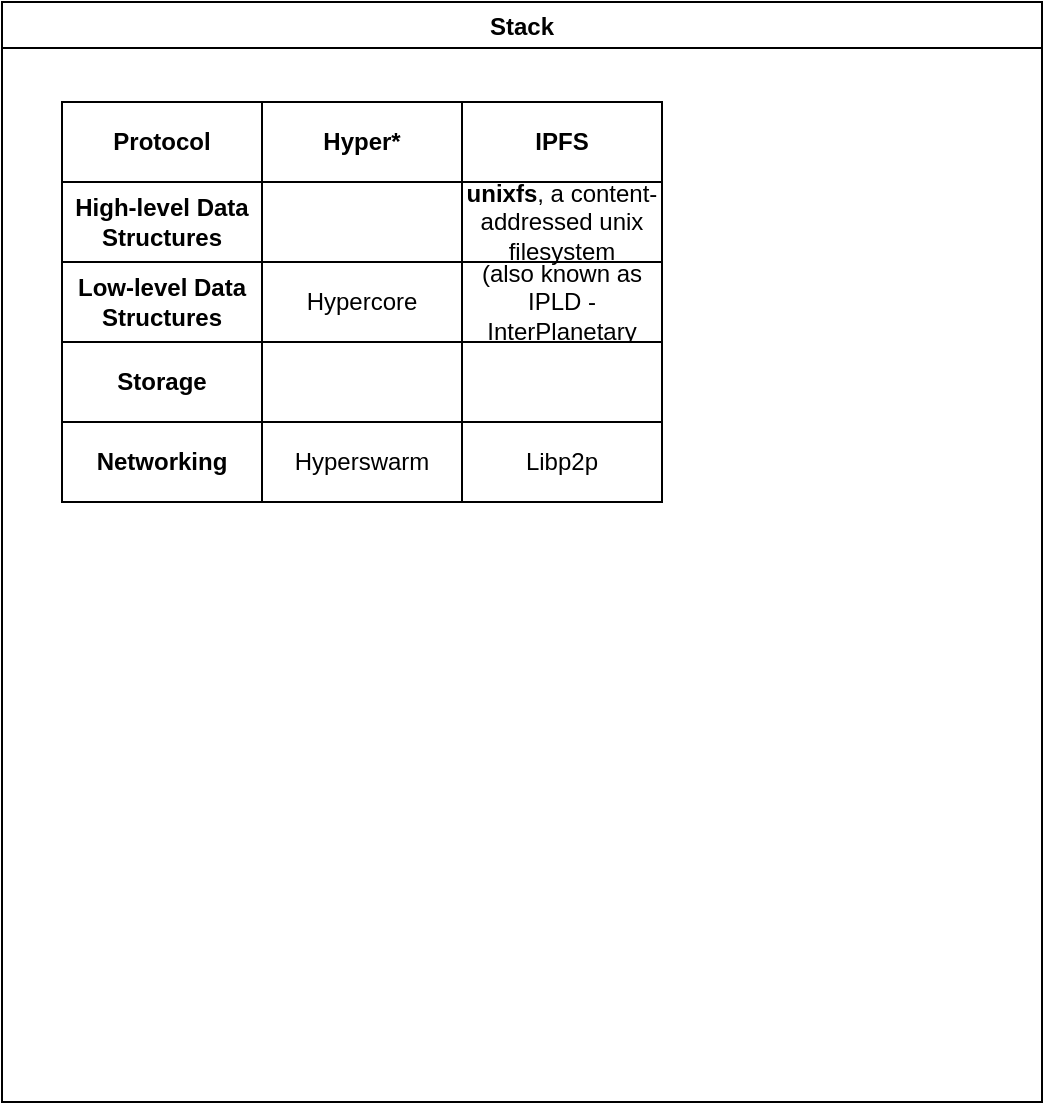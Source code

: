 <mxfile version="20.2.2" type="github">
  <diagram id="uun_jjjuWUNww76_Udy4" name="Page-1">
    <mxGraphModel dx="964" dy="734" grid="1" gridSize="10" guides="1" tooltips="1" connect="1" arrows="1" fold="1" page="1" pageScale="1" pageWidth="827" pageHeight="1169" math="0" shadow="0">
      <root>
        <mxCell id="0" />
        <mxCell id="1" parent="0" />
        <mxCell id="2KaCRzUMMeswWlVjjDwV-10" value="Stack" style="swimlane;" parent="1" vertex="1">
          <mxGeometry x="60" y="60" width="520" height="550" as="geometry" />
        </mxCell>
        <mxCell id="2KaCRzUMMeswWlVjjDwV-4" value="Hyper*" style="whiteSpace=wrap;html=1;align=center;fontStyle=1" parent="2KaCRzUMMeswWlVjjDwV-10" vertex="1">
          <mxGeometry x="130" y="50" width="100" height="40" as="geometry" />
        </mxCell>
        <mxCell id="2KaCRzUMMeswWlVjjDwV-9" value="IPFS &lt;strong&gt;merkledag&lt;/strong&gt; (also known as IPLD - InterPlanetary Linked Data)" style="whiteSpace=wrap;html=1;align=center;" parent="2KaCRzUMMeswWlVjjDwV-10" vertex="1">
          <mxGeometry x="230" y="130" width="100" height="40" as="geometry" />
        </mxCell>
        <mxCell id="2KaCRzUMMeswWlVjjDwV-5" value="Hypercore" style="whiteSpace=wrap;html=1;align=center;" parent="2KaCRzUMMeswWlVjjDwV-10" vertex="1">
          <mxGeometry x="130" y="130" width="100" height="40" as="geometry" />
        </mxCell>
        <mxCell id="2KaCRzUMMeswWlVjjDwV-8" value="IPFS" style="whiteSpace=wrap;html=1;align=center;fontStyle=1" parent="2KaCRzUMMeswWlVjjDwV-10" vertex="1">
          <mxGeometry x="230" y="50" width="100" height="40" as="geometry" />
        </mxCell>
        <mxCell id="2KaCRzUMMeswWlVjjDwV-11" value="Libp2p" style="whiteSpace=wrap;html=1;align=center;" parent="2KaCRzUMMeswWlVjjDwV-10" vertex="1">
          <mxGeometry x="230" y="210" width="100" height="40" as="geometry" />
        </mxCell>
        <mxCell id="2KaCRzUMMeswWlVjjDwV-6" value="Hyperswarm" style="whiteSpace=wrap;html=1;align=center;" parent="2KaCRzUMMeswWlVjjDwV-10" vertex="1">
          <mxGeometry x="130" y="210" width="100" height="40" as="geometry" />
        </mxCell>
        <mxCell id="2KaCRzUMMeswWlVjjDwV-12" value="Protocol" style="whiteSpace=wrap;html=1;align=center;fontStyle=1" parent="2KaCRzUMMeswWlVjjDwV-10" vertex="1">
          <mxGeometry x="30" y="50" width="100" height="40" as="geometry" />
        </mxCell>
        <mxCell id="2KaCRzUMMeswWlVjjDwV-13" value="Low-level Data Structures" style="whiteSpace=wrap;html=1;align=center;fontStyle=1" parent="2KaCRzUMMeswWlVjjDwV-10" vertex="1">
          <mxGeometry x="30" y="130" width="100" height="40" as="geometry" />
        </mxCell>
        <mxCell id="2KaCRzUMMeswWlVjjDwV-14" value="Networking" style="whiteSpace=wrap;html=1;align=center;fontStyle=1" parent="2KaCRzUMMeswWlVjjDwV-10" vertex="1">
          <mxGeometry x="30" y="210" width="100" height="40" as="geometry" />
        </mxCell>
        <mxCell id="oaFbPJ7K2uqsgNcsHxHo-1" value="Storage" style="whiteSpace=wrap;html=1;align=center;fontStyle=1" vertex="1" parent="2KaCRzUMMeswWlVjjDwV-10">
          <mxGeometry x="30" y="170" width="100" height="40" as="geometry" />
        </mxCell>
        <mxCell id="oaFbPJ7K2uqsgNcsHxHo-2" value="" style="whiteSpace=wrap;html=1;align=center;" vertex="1" parent="2KaCRzUMMeswWlVjjDwV-10">
          <mxGeometry x="130" y="170" width="100" height="40" as="geometry" />
        </mxCell>
        <mxCell id="oaFbPJ7K2uqsgNcsHxHo-3" value="" style="whiteSpace=wrap;html=1;align=center;" vertex="1" parent="2KaCRzUMMeswWlVjjDwV-10">
          <mxGeometry x="230" y="170" width="100" height="40" as="geometry" />
        </mxCell>
        <mxCell id="oaFbPJ7K2uqsgNcsHxHo-4" value="&lt;strong&gt;unixfs&lt;/strong&gt;, a content-addressed unix filesystem" style="whiteSpace=wrap;html=1;align=center;fontStyle=0" vertex="1" parent="2KaCRzUMMeswWlVjjDwV-10">
          <mxGeometry x="230" y="90" width="100" height="40" as="geometry" />
        </mxCell>
        <mxCell id="oaFbPJ7K2uqsgNcsHxHo-5" value="" style="whiteSpace=wrap;html=1;align=center;" vertex="1" parent="2KaCRzUMMeswWlVjjDwV-10">
          <mxGeometry x="130" y="90" width="100" height="40" as="geometry" />
        </mxCell>
        <mxCell id="oaFbPJ7K2uqsgNcsHxHo-6" value="High-level Data Structures" style="whiteSpace=wrap;html=1;align=center;fontStyle=1" vertex="1" parent="2KaCRzUMMeswWlVjjDwV-10">
          <mxGeometry x="30" y="90" width="100" height="40" as="geometry" />
        </mxCell>
      </root>
    </mxGraphModel>
  </diagram>
</mxfile>
